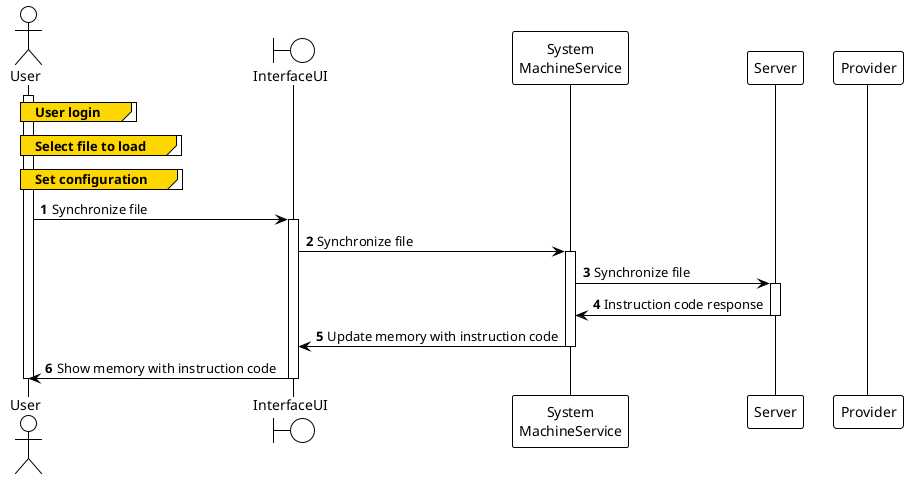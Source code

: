 @startuml
'https://plantuml.com/sequence-diagram
!theme plain

'!pragma teoz true &
autonumber

actor User
boundary InterfaceUI
participant "System\nMachineService" as System
participant Server
participant "Provider" as Firebase

activate User
group#Gold User login

end
group#Gold Select file to load

end
group#Gold Set configuration

end

User -> InterfaceUI: Synchronize file
activate InterfaceUI
InterfaceUI -> System: Synchronize file
activate System
System -> Server: Synchronize file
activate Server
System <- Server: Instruction code response
deactivate Server
InterfaceUI <- System: Update memory with instruction code
deactivate System

User <- InterfaceUI: Show memory with instruction code



deactivate InterfaceUI
deactivate User

@enduml
